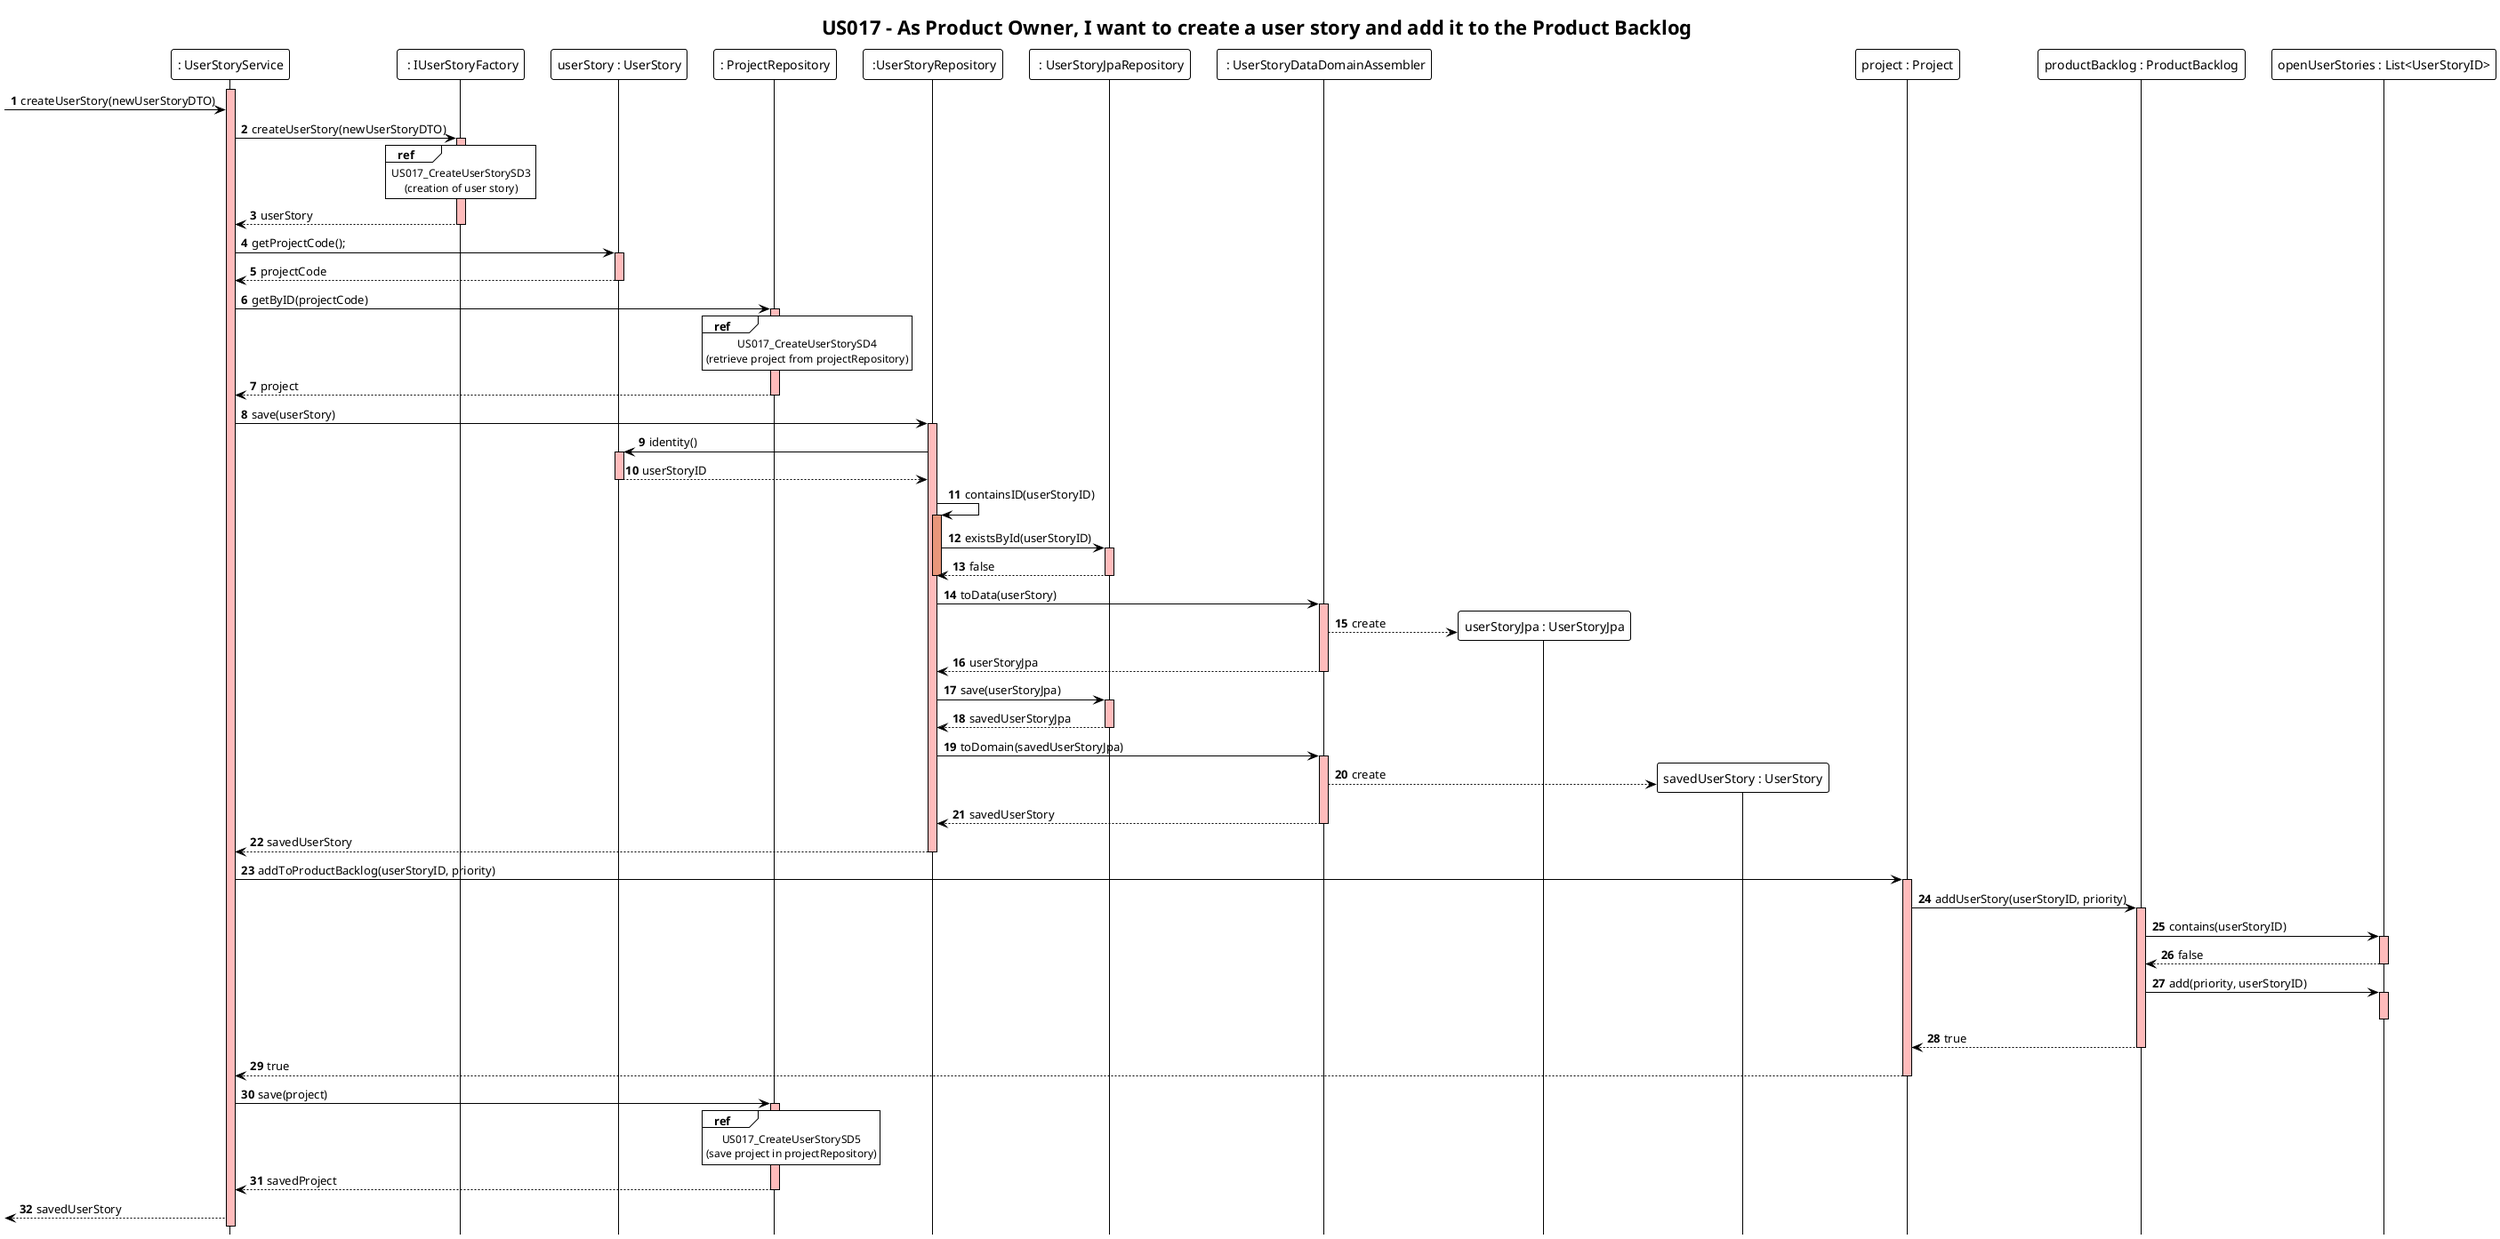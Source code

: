 @startuml
!theme plain
hide footbox
autonumber

skinparam sequence{
LifeLineBackgroundColor #FFBBBB
}

title US017 - As Product Owner, I want to create a user story and add it to the Product Backlog


participant ": UserStoryService" as service
participant " : IUserStoryFactory" as factory
participant "userStory : UserStory" as userStory
participant ": ProjectRepository" as projectRepository
participant " :UserStoryRepository" as usRepository
participant " : UserStoryJpaRepository" as jpa
participant " : UserStoryDataDomainAssembler" as assembler
participant "userStoryJpa : UserStoryJpa" as userStoryJpa
participant "savedUserStory : UserStory" as savedUserStory
participant "project : Project" as project
participant "productBacklog : ProductBacklog" as backlog
participant "openUserStories : List<UserStoryID>" as uslist

activate service
-> service : createUserStory(newUserStoryDTO)

service -> factory : createUserStory(newUserStoryDTO)
activate factory
ref over factory: US017_CreateUserStorySD3\n(creation of user story)
factory --> service :userStory
deactivate

service -> userStory : getProjectCode();
activate userStory
userStory --> service : projectCode
deactivate

service -> projectRepository: getByID(projectCode)

activate projectRepository
ref over projectRepository : US017_CreateUserStorySD4\n(retrieve project from projectRepository)
projectRepository --> service: project
deactivate




service -> usRepository :save(userStory)

activate usRepository
usRepository -> userStory : identity()

activate userStory
userStory --> usRepository: userStoryID
deactivate

usRepository -> usRepository : containsID(userStoryID)
activate usRepository #DarkSalmon

usRepository -> jpa :existsById(userStoryID)

activate jpa
jpa --> usRepository : false
deactivate
deactivate

usRepository -> assembler : toData(userStory)

activate assembler
assembler --> userStoryJpa ** : create
assembler --> usRepository : userStoryJpa
deactivate

usRepository -> jpa : save(userStoryJpa)

activate jpa
'jpa --> savedUserStoryJpa ** : create
jpa --> usRepository : savedUserStoryJpa
deactivate

usRepository -> assembler : toDomain(savedUserStoryJpa)
activate assembler
assembler --> savedUserStory ** : create
assembler --> usRepository : savedUserStory
deactivate

usRepository --> service: savedUserStory
deactivate

service -> project :addToProductBacklog(userStoryID, priority)

activate project
project -> backlog: addUserStory(userStoryID, priority)

activate backlog
backlog -> uslist : contains(userStoryID)

activate uslist
uslist --> backlog : false
deactivate

backlog -> uslist : add(priority, userStoryID)
activate uslist
deactivate

backlog --> project : true
deactivate

project --> service : true
deactivate

service -> projectRepository : save(project)
activate projectRepository
ref over projectRepository : US017_CreateUserStorySD5\n(save project in projectRepository)
projectRepository --> service : savedProject
deactivate

[<-- service : savedUserStory
@enduml